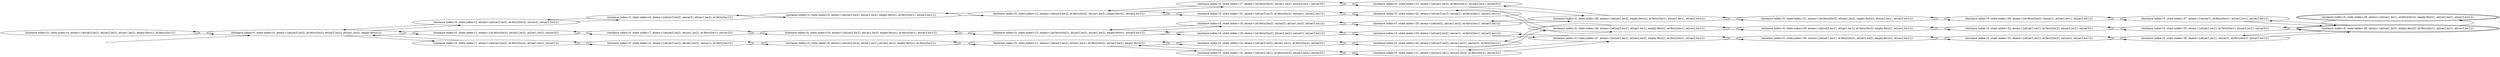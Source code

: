 digraph {
rankdir="LR"
s4[label="(instance index=0, state index=4, atoms={at(car3,loc2), at(car2,loc2), at(car1,loc2), empty-ferry(), at-ferry(loc1)})"]
s0[label="(instance index=0, state index=0, atoms={at(car3,loc2), at-ferry(loc2), at(car2,loc2), at(car1,loc2), empty-ferry()})"]
s3[label="(instance index=0, state index=3, atoms={at-ferry(loc2), at(car2,loc2), at(car1,loc2), on(car3)})"]
s2[label="(instance index=0, state index=2, atoms={at(car3,loc2), at-ferry(loc2), on(car2), at(car1,loc2)})"]
s1[label="(instance index=0, state index=1, atoms={at(car3,loc2), at-ferry(loc2), at(car2,loc2), on(car1)})"]
s7[label="(instance index=0, state index=7, atoms={at(car2,loc2), at(car1,loc2), at-ferry(loc1), on(car3)})"]
s6[label="(instance index=0, state index=6, atoms={at(car3,loc2), on(car2), at(car1,loc2), at-ferry(loc1)})"]
s5[label="(instance index=0, state index=5, atoms={at(car3,loc2), at(car2,loc2), on(car1), at-ferry(loc1)})"]
s10[label="(instance index=0, state index=10, atoms={at(car2,loc2), at(car1,loc2), empty-ferry(), at-ferry(loc1), at(car3,loc1)})"]
s9[label="(instance index=0, state index=9, atoms={at(car3,loc2), at(car1,loc2), empty-ferry(), at-ferry(loc1), at(car2,loc1)})"]
s8[label="(instance index=0, state index=8, atoms={at(car3,loc2), at(car1,loc1), at(car2,loc2), empty-ferry(), at-ferry(loc1)})"]
s11[label="(instance index=0, state index=11, atoms={at(car3,loc2), at(car1,loc1), at-ferry(loc2), at(car2,loc2), empty-ferry()})"]
s12[label="(instance index=0, state index=12, atoms={at(car3,loc2), at-ferry(loc2), at(car1,loc2), empty-ferry(), at(car2,loc1)})"]
s13[label="(instance index=0, state index=13, atoms={at-ferry(loc2), at(car2,loc2), at(car1,loc2), empty-ferry(), at(car3,loc1)})"]
s14[label="(instance index=0, state index=14, atoms={at(car3,loc2), at(car1,loc1), at-ferry(loc2), on(car2)})"]
s16[label="(instance index=0, state index=16, atoms={at(car3,loc2), at-ferry(loc2), on(car1), at(car2,loc1)})"]
s15[label="(instance index=0, state index=15, atoms={at(car1,loc1), at-ferry(loc2), at(car2,loc2), on(car3)})"]
s18[label="(instance index=0, state index=18, atoms={at-ferry(loc2), at(car2,loc2), on(car1), at(car3,loc1)})"]
s17[label="(instance index=0, state index=17, atoms={at-ferry(loc2), at(car1,loc2), at(car2,loc1), on(car3)})"]
s19[label="(instance index=0, state index=19, atoms={at-ferry(loc2), on(car2), at(car1,loc2), at(car3,loc1)})"]
s20[label="(instance index=0, state index=20, atoms={at(car3,loc2), at(car1,loc1), on(car2), at-ferry(loc1)})"]
s22[label="(instance index=0, state index=22, atoms={at(car3,loc2), on(car1), at-ferry(loc1), at(car2,loc1)})"]
s21[label="(instance index=0, state index=21, atoms={at(car1,loc1), at(car2,loc2), at-ferry(loc1), on(car3)})"]
s24[label="(instance index=0, state index=24, atoms={at(car2,loc2), on(car1), at-ferry(loc1), at(car3,loc1)})"]
s23[label="(instance index=0, state index=23, atoms={at(car1,loc2), at-ferry(loc1), at(car2,loc1), on(car3)})"]
s25[label="(instance index=0, state index=25, atoms={on(car2), at(car1,loc2), at-ferry(loc1), at(car3,loc1)})"]
s27[label="(instance index=0, state index=27, atoms={at(car1,loc1), at(car2,loc2), empty-ferry(), at-ferry(loc1), at(car3,loc1)})"]
s26[label="(instance index=0, state index=26, atoms={at(car3,loc2), at(car1,loc1), empty-ferry(), at-ferry(loc1), at(car2,loc1)})"]
s28[label="(instance index=0, state index=28, atoms={at(car1,loc2), empty-ferry(), at-ferry(loc1), at(car2,loc1), at(car3,loc1)})"]
s31[label="(instance index=0, state index=31, atoms={at-ferry(loc2), at(car1,loc2), empty-ferry(), at(car2,loc1), at(car3,loc1)})"]
s30[label="(instance index=0, state index=30, atoms={at(car1,loc1), at-ferry(loc2), at(car2,loc2), empty-ferry(), at(car3,loc1)})"]
s29[label="(instance index=0, state index=29, atoms={at(car3,loc2), at(car1,loc1), at-ferry(loc2), empty-ferry(), at(car2,loc1)})"]
s34[label="(instance index=0, state index=34, atoms={at-ferry(loc2), on(car1), at(car2,loc1), at(car3,loc1)})"]
s33[label="(instance index=0, state index=33, atoms={at(car1,loc1), at-ferry(loc2), on(car2), at(car3,loc1)})"]
s32[label="(instance index=0, state index=32, atoms={at(car1,loc1), at-ferry(loc2), at(car2,loc1), on(car3)})"]
s37[label="(instance index=0, state index=37, atoms={on(car1), at-ferry(loc1), at(car2,loc1), at(car3,loc1)})"]
s36[label="(instance index=0, state index=36, atoms={at(car1,loc1), on(car2), at-ferry(loc1), at(car3,loc1)})"]
s35[label="(instance index=0, state index=35, atoms={at(car1,loc1), at-ferry(loc1), at(car2,loc1), on(car3)})"]
s38[peripheries=2,label="(instance index=0, state index=38, atoms={at(car1,loc1), empty-ferry(), at-ferry(loc1), at(car2,loc1), at(car3,loc1)})"]
s39[peripheries=2,label="(instance index=0, state index=39, atoms={at(car1,loc1), at-ferry(loc2), empty-ferry(), at(car2,loc1), at(car3,loc1)})"]
Dangling [ label = "", style = invis ]
{ rank = same; Dangling }
Dangling -> s0
{ rank = same; s0}
{ rank = same; s0}
{ rank = same; s3,s2,s1}
{ rank = same; s7,s6,s5}
{ rank = same; s10,s9,s8}
{ rank = same; s11,s12,s13}
{ rank = same; s14,s16,s15,s18,s17,s19}
{ rank = same; s20,s22,s21,s24,s23,s25}
{ rank = same; s27,s26,s28}
{ rank = same; s31,s30,s29}
{ rank = same; s34,s33,s32}
{ rank = same; s37,s36,s35}
{ rank = same; s38,s39}
{
s4->s0
}
{
s0->s4
s0->s3
s0->s2
s0->s1
}
{
s3->s7
s3->s0
s2->s6
s2->s0
s1->s5
s1->s0
}
{
s7->s3
s7->s10
s6->s2
s6->s9
s5->s1
s5->s8
}
{
s10->s7
s10->s13
s9->s6
s9->s12
s8->s5
s8->s11
}
{
s11->s15
s11->s14
s11->s8
s12->s9
s12->s17
s12->s16
s13->s18
s13->s19
s13->s10
}
{
s14->s20
s14->s11
s16->s22
s16->s12
s15->s21
s15->s11
s18->s13
s18->s24
s17->s23
s17->s12
s19->s13
s19->s25
}
{
s20->s14
s20->s26
s22->s26
s22->s16
s21->s15
s21->s27
s24->s27
s24->s18
s23->s28
s23->s17
s25->s28
s25->s19
}
{
s27->s30
s27->s21
s27->s24
s26->s22
s26->s29
s26->s20
s28->s23
s28->s31
s28->s25
}
{
s31->s28
s31->s34
s30->s27
s30->s33
s29->s26
s29->s32
}
{
s34->s31
s34->s37
s33->s30
s33->s36
s32->s29
s32->s35
}
{
s37->s38
s37->s34
s36->s38
s36->s33
s35->s38
s35->s32
}
{
s38->s39
s38->s37
s38->s36
s38->s35
s39->s38
}
}

